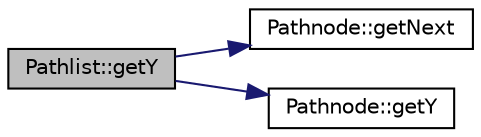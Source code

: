 digraph "Pathlist::getY"
{
 // LATEX_PDF_SIZE
  edge [fontname="Helvetica",fontsize="10",labelfontname="Helvetica",labelfontsize="10"];
  node [fontname="Helvetica",fontsize="10",shape=record];
  rankdir="LR";
  Node1 [label="Pathlist::getY",height=0.2,width=0.4,color="black", fillcolor="grey75", style="filled", fontcolor="black",tooltip=" "];
  Node1 -> Node2 [color="midnightblue",fontsize="10",style="solid"];
  Node2 [label="Pathnode::getNext",height=0.2,width=0.4,color="black", fillcolor="white", style="filled",URL="$classPathnode.html#acbc2a8c774e147f7b822f652cbeceedd",tooltip="get the next node"];
  Node1 -> Node3 [color="midnightblue",fontsize="10",style="solid"];
  Node3 [label="Pathnode::getY",height=0.2,width=0.4,color="black", fillcolor="white", style="filled",URL="$classPathnode.html#a59ef21b25228863e4a41d91d712ad2ba",tooltip="return the y poss of the node"];
}
